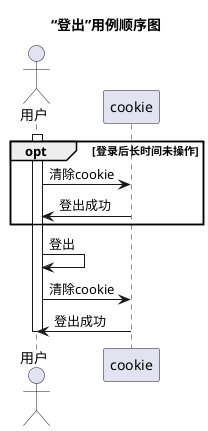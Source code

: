 @startuml

title:“登出”用例顺序图

actor 用户
participant cookie

activate 用户
    opt 登录后长时间未操作
        用户->cookie:清除cookie
        cookie->用户:登出成功
    end opt

    用户->用户:登出
    用户->cookie:清除cookie
    cookie->用户:登出成功
deactivate 用户

@enduml
